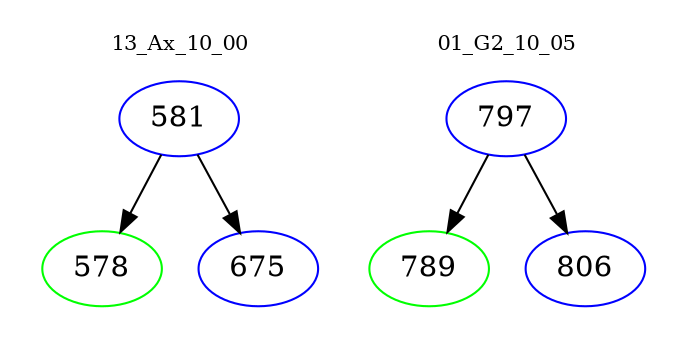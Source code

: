 digraph{
subgraph cluster_0 {
color = white
label = "13_Ax_10_00";
fontsize=10;
T0_581 [label="581", color="blue"]
T0_581 -> T0_578 [color="black"]
T0_578 [label="578", color="green"]
T0_581 -> T0_675 [color="black"]
T0_675 [label="675", color="blue"]
}
subgraph cluster_1 {
color = white
label = "01_G2_10_05";
fontsize=10;
T1_797 [label="797", color="blue"]
T1_797 -> T1_789 [color="black"]
T1_789 [label="789", color="green"]
T1_797 -> T1_806 [color="black"]
T1_806 [label="806", color="blue"]
}
}
